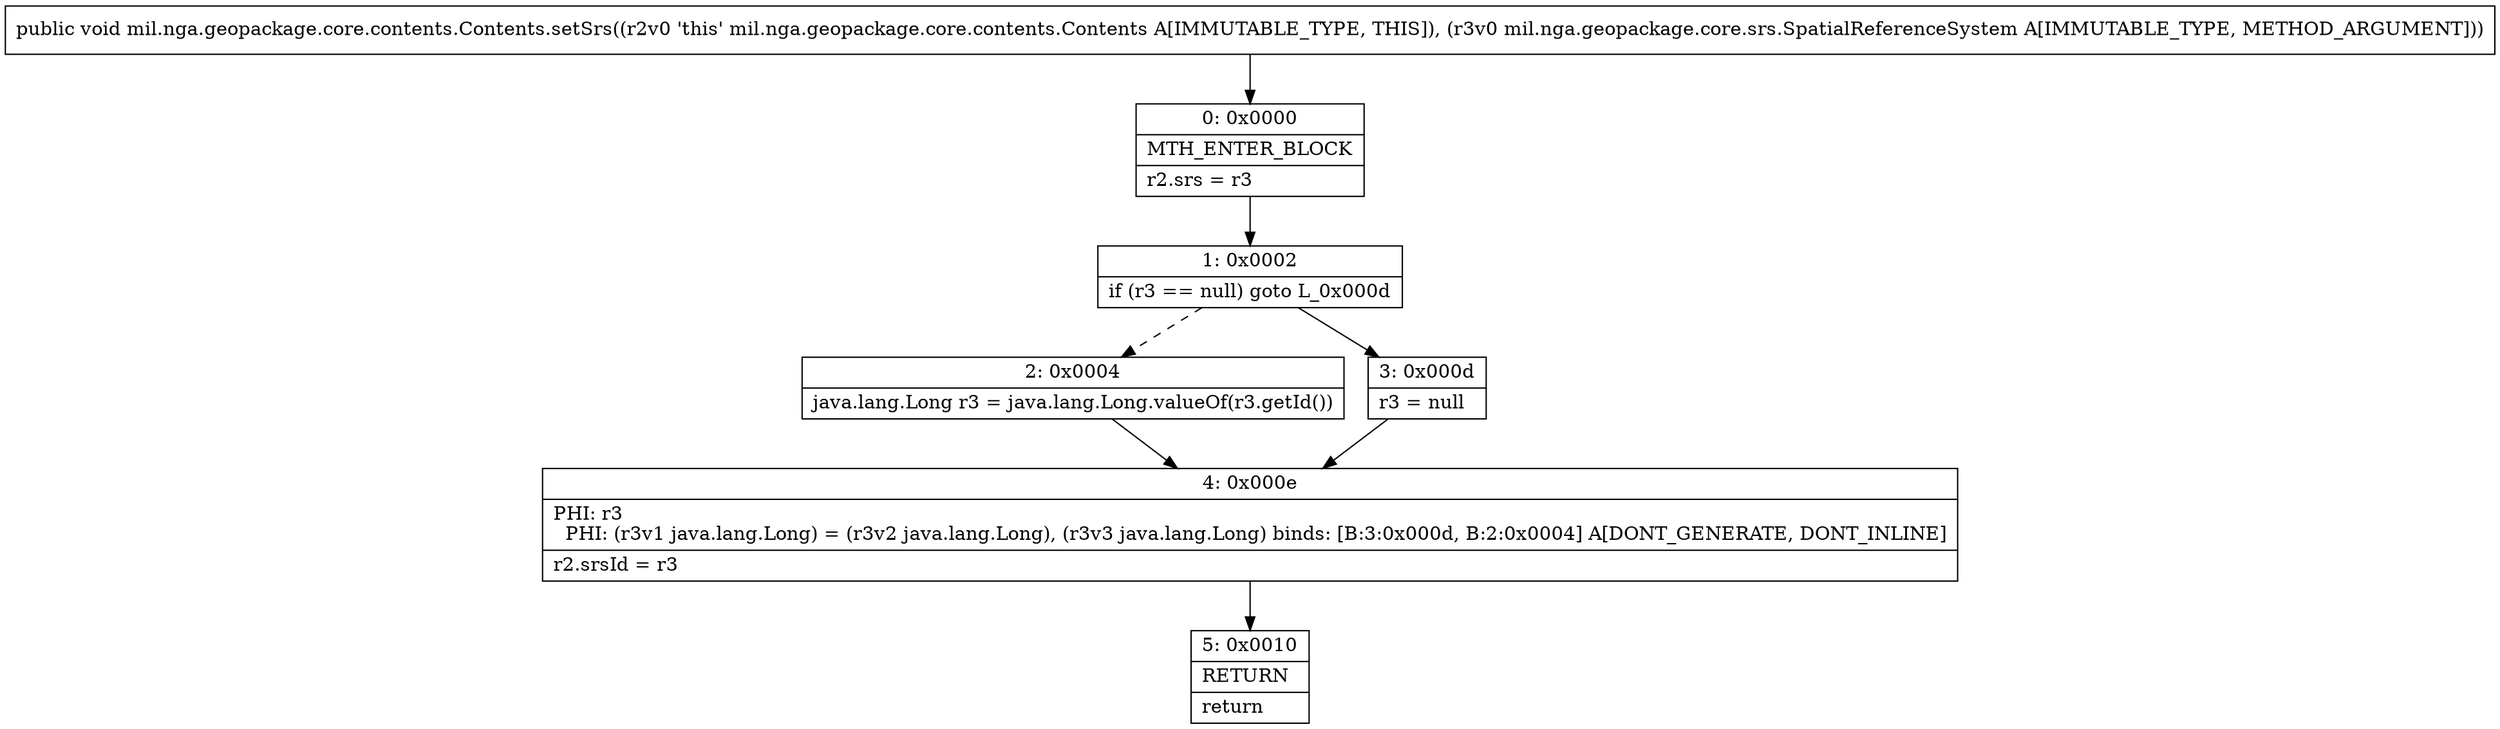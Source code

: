 digraph "CFG formil.nga.geopackage.core.contents.Contents.setSrs(Lmil\/nga\/geopackage\/core\/srs\/SpatialReferenceSystem;)V" {
Node_0 [shape=record,label="{0\:\ 0x0000|MTH_ENTER_BLOCK\l|r2.srs = r3\l}"];
Node_1 [shape=record,label="{1\:\ 0x0002|if (r3 == null) goto L_0x000d\l}"];
Node_2 [shape=record,label="{2\:\ 0x0004|java.lang.Long r3 = java.lang.Long.valueOf(r3.getId())\l}"];
Node_3 [shape=record,label="{3\:\ 0x000d|r3 = null\l}"];
Node_4 [shape=record,label="{4\:\ 0x000e|PHI: r3 \l  PHI: (r3v1 java.lang.Long) = (r3v2 java.lang.Long), (r3v3 java.lang.Long) binds: [B:3:0x000d, B:2:0x0004] A[DONT_GENERATE, DONT_INLINE]\l|r2.srsId = r3\l}"];
Node_5 [shape=record,label="{5\:\ 0x0010|RETURN\l|return\l}"];
MethodNode[shape=record,label="{public void mil.nga.geopackage.core.contents.Contents.setSrs((r2v0 'this' mil.nga.geopackage.core.contents.Contents A[IMMUTABLE_TYPE, THIS]), (r3v0 mil.nga.geopackage.core.srs.SpatialReferenceSystem A[IMMUTABLE_TYPE, METHOD_ARGUMENT])) }"];
MethodNode -> Node_0;
Node_0 -> Node_1;
Node_1 -> Node_2[style=dashed];
Node_1 -> Node_3;
Node_2 -> Node_4;
Node_3 -> Node_4;
Node_4 -> Node_5;
}

